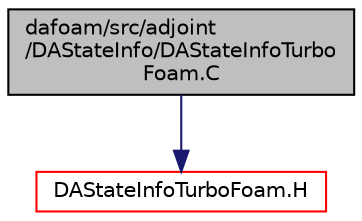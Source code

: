 digraph "dafoam/src/adjoint/DAStateInfo/DAStateInfoTurboFoam.C"
{
  bgcolor="transparent";
  edge [fontname="Helvetica",fontsize="10",labelfontname="Helvetica",labelfontsize="10"];
  node [fontname="Helvetica",fontsize="10",shape=record];
  Node0 [label="dafoam/src/adjoint\l/DAStateInfo/DAStateInfoTurbo\lFoam.C",height=0.2,width=0.4,color="black", fillcolor="grey75", style="filled", fontcolor="black"];
  Node0 -> Node1 [color="midnightblue",fontsize="10",style="solid",fontname="Helvetica"];
  Node1 [label="DAStateInfoTurboFoam.H",height=0.2,width=0.4,color="red",URL="$DAStateInfoTurboFoam_8H.html"];
}
